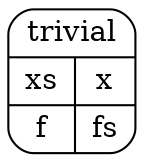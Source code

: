 digraph trivial{
  rankdir=LR;
  trivial [shape=Mrecord, label="trivial | {{<xs> xs | <f> f} | {<x> x | <fs> fs}}"];
}